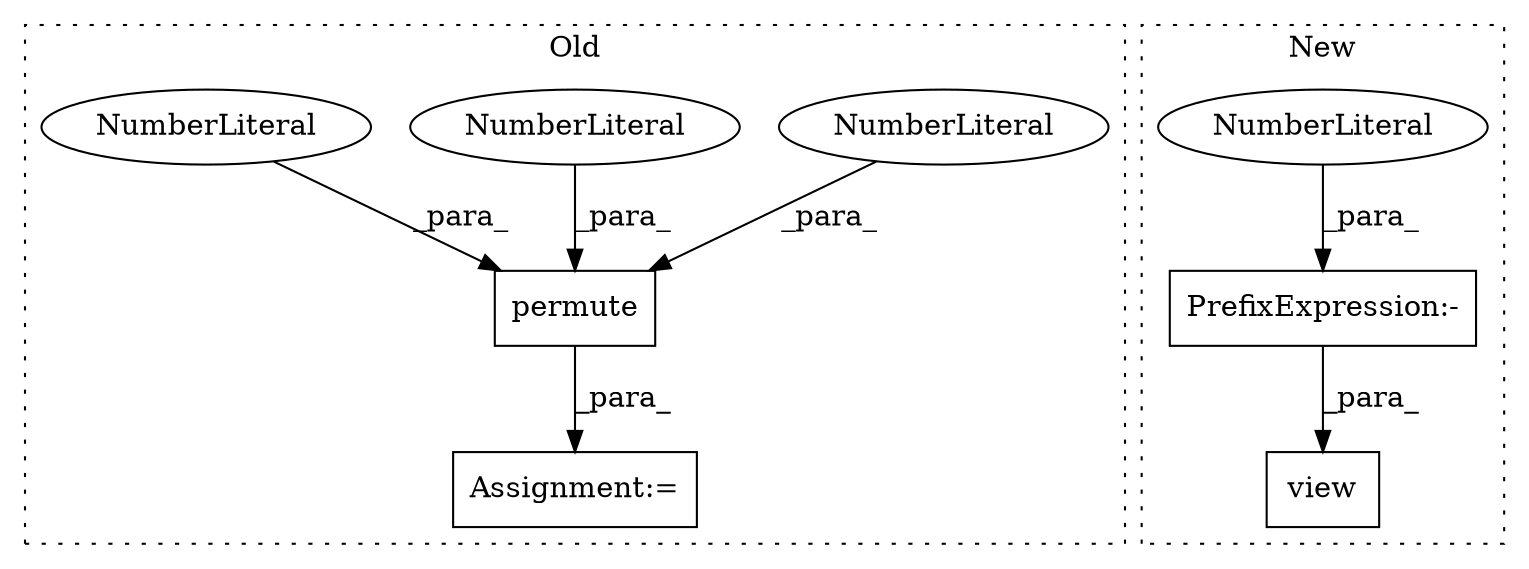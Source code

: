 digraph G {
subgraph cluster0 {
1 [label="permute" a="32" s="1204,1217" l="8,1" shape="box"];
3 [label="NumberLiteral" a="34" s="1214" l="1" shape="ellipse"];
4 [label="NumberLiteral" a="34" s="1212" l="1" shape="ellipse"];
5 [label="NumberLiteral" a="34" s="1216" l="1" shape="ellipse"];
8 [label="Assignment:=" a="7" s="1196" l="1" shape="box"];
label = "Old";
style="dotted";
}
subgraph cluster1 {
2 [label="view" a="32" s="1231,1245" l="5,1" shape="box"];
6 [label="PrefixExpression:-" a="38" s="1236" l="1" shape="box"];
7 [label="NumberLiteral" a="34" s="1237" l="1" shape="ellipse"];
label = "New";
style="dotted";
}
1 -> 8 [label="_para_"];
3 -> 1 [label="_para_"];
4 -> 1 [label="_para_"];
5 -> 1 [label="_para_"];
6 -> 2 [label="_para_"];
7 -> 6 [label="_para_"];
}